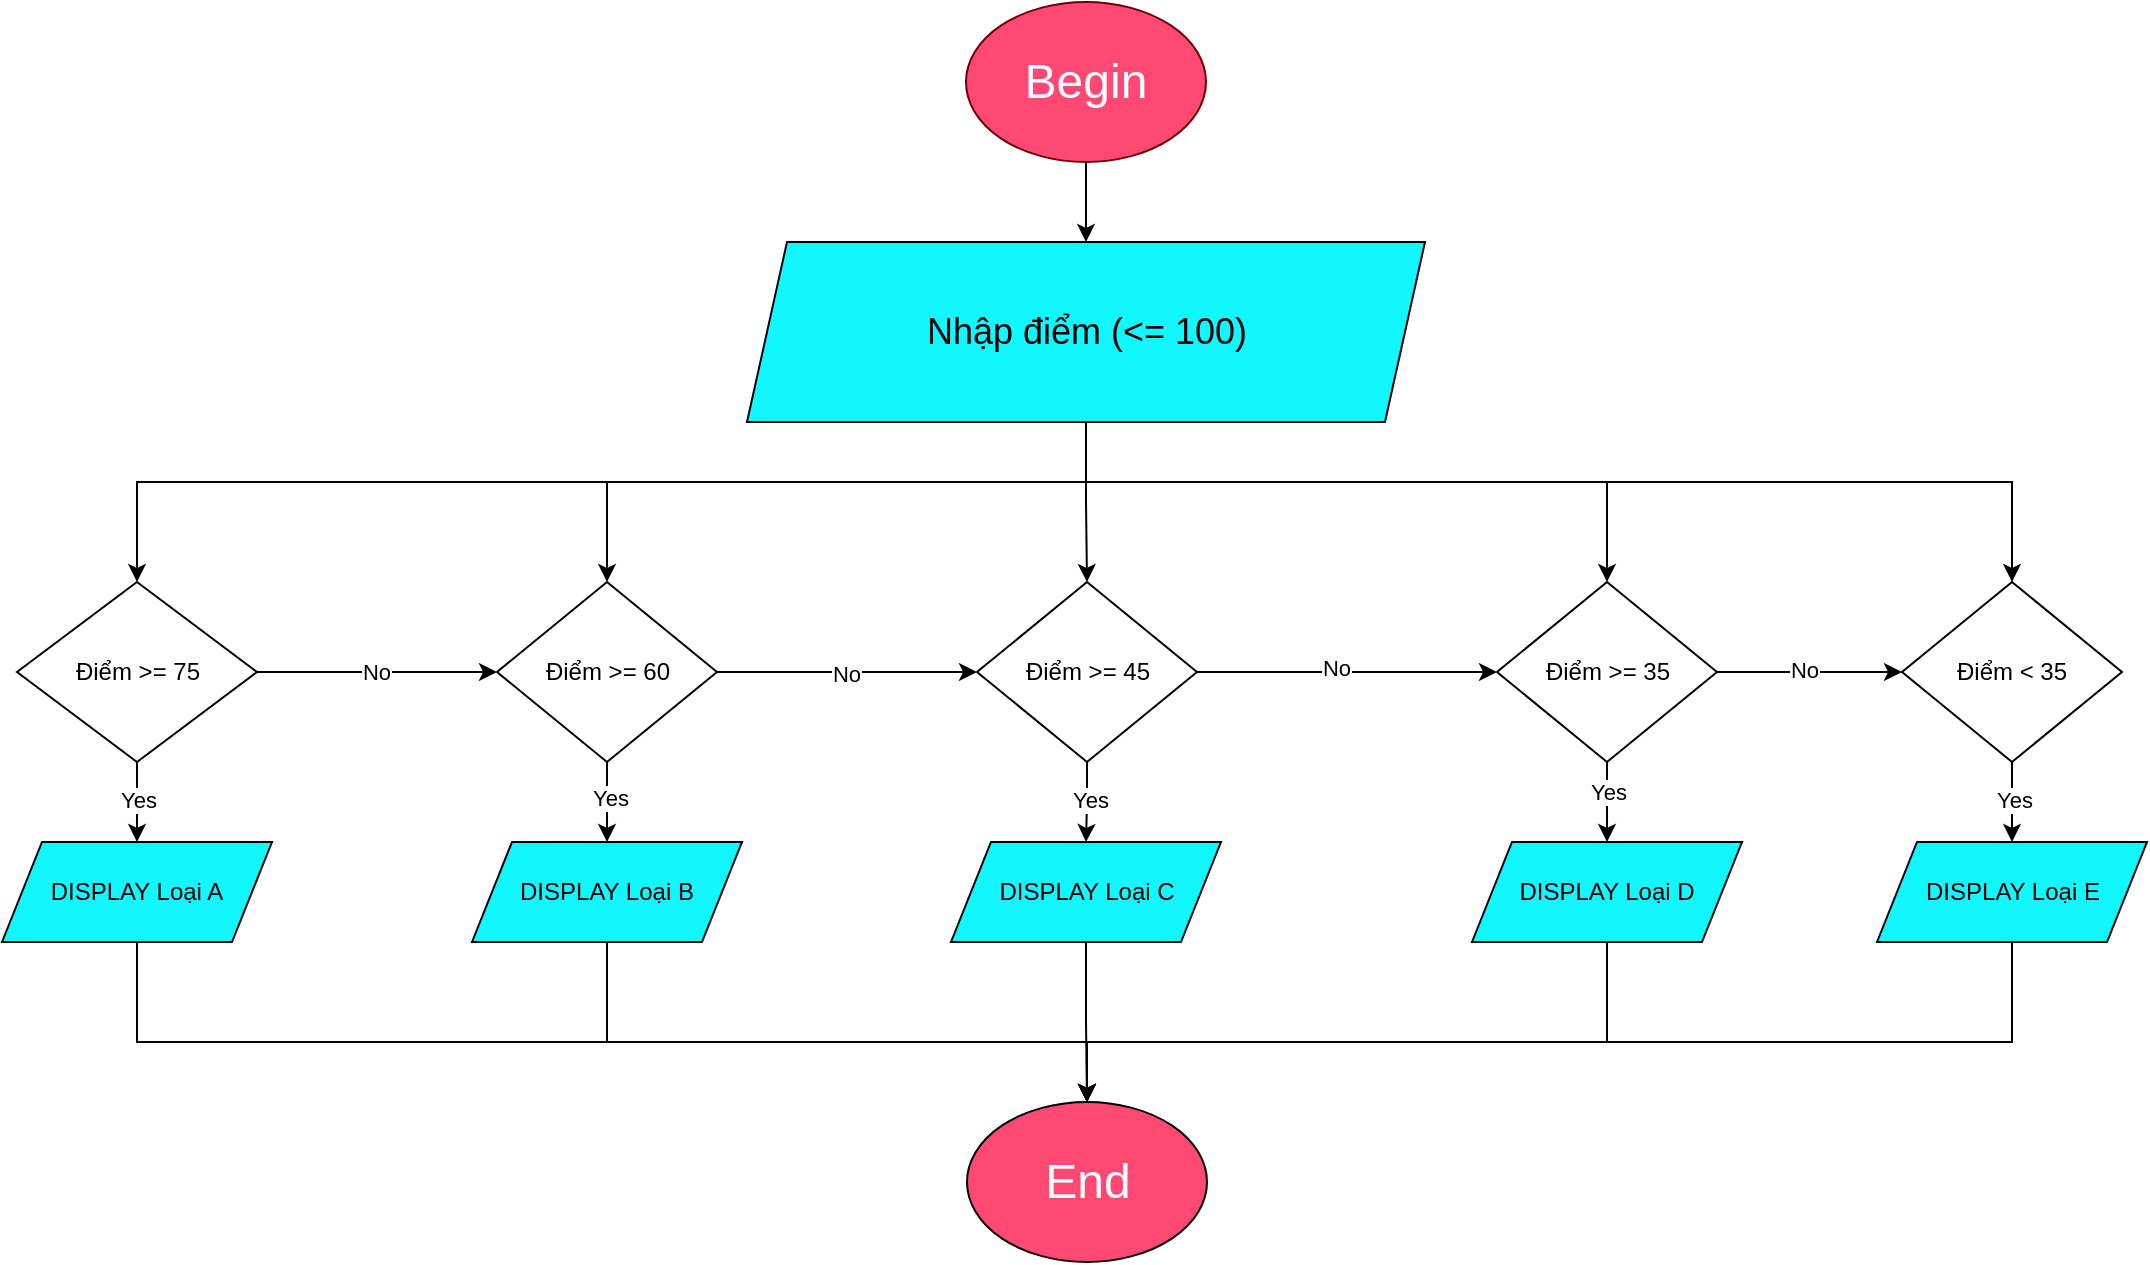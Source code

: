 <mxfile version="26.1.0">
  <diagram name="Trang-1" id="SNyLF7WLVt0RgOJiWV7A">
    <mxGraphModel dx="2049" dy="1066" grid="1" gridSize="10" guides="1" tooltips="1" connect="1" arrows="1" fold="1" page="1" pageScale="1" pageWidth="1169" pageHeight="827" math="0" shadow="0">
      <root>
        <mxCell id="0" />
        <mxCell id="1" parent="0" />
        <mxCell id="JQXlsujtpSPb5J3OnKx7-1" value="" style="edgeStyle=orthogonalEdgeStyle;rounded=0;orthogonalLoop=1;jettySize=auto;html=1;" edge="1" parent="1" source="JQXlsujtpSPb5J3OnKx7-2" target="JQXlsujtpSPb5J3OnKx7-4">
          <mxGeometry relative="1" as="geometry" />
        </mxCell>
        <mxCell id="JQXlsujtpSPb5J3OnKx7-2" value="&lt;font style=&quot;font-size: 24px;&quot;&gt;Begin&lt;/font&gt;" style="ellipse;whiteSpace=wrap;html=1;fillColor=#FF4974;fontColor=#ffffff;strokeColor=#6F0000;" vertex="1" parent="1">
          <mxGeometry x="530" y="99" width="120" height="80" as="geometry" />
        </mxCell>
        <mxCell id="JQXlsujtpSPb5J3OnKx7-12" style="edgeStyle=orthogonalEdgeStyle;rounded=0;orthogonalLoop=1;jettySize=auto;html=1;" edge="1" parent="1" source="JQXlsujtpSPb5J3OnKx7-4" target="JQXlsujtpSPb5J3OnKx7-10">
          <mxGeometry relative="1" as="geometry">
            <Array as="points">
              <mxPoint x="589.5" y="339" />
              <mxPoint x="115.5" y="339" />
            </Array>
          </mxGeometry>
        </mxCell>
        <mxCell id="JQXlsujtpSPb5J3OnKx7-25" style="edgeStyle=orthogonalEdgeStyle;rounded=0;orthogonalLoop=1;jettySize=auto;html=1;entryX=0.5;entryY=0;entryDx=0;entryDy=0;" edge="1" parent="1" source="JQXlsujtpSPb5J3OnKx7-4" target="JQXlsujtpSPb5J3OnKx7-15">
          <mxGeometry relative="1" as="geometry">
            <Array as="points">
              <mxPoint x="590.5" y="339" />
              <mxPoint x="350.5" y="339" />
            </Array>
          </mxGeometry>
        </mxCell>
        <mxCell id="JQXlsujtpSPb5J3OnKx7-26" style="edgeStyle=orthogonalEdgeStyle;rounded=0;orthogonalLoop=1;jettySize=auto;html=1;" edge="1" parent="1" source="JQXlsujtpSPb5J3OnKx7-4" target="JQXlsujtpSPb5J3OnKx7-22">
          <mxGeometry relative="1" as="geometry" />
        </mxCell>
        <mxCell id="JQXlsujtpSPb5J3OnKx7-28" style="edgeStyle=orthogonalEdgeStyle;rounded=0;orthogonalLoop=1;jettySize=auto;html=1;entryX=0.5;entryY=0;entryDx=0;entryDy=0;" edge="1" parent="1" source="JQXlsujtpSPb5J3OnKx7-4" target="JQXlsujtpSPb5J3OnKx7-27">
          <mxGeometry relative="1" as="geometry">
            <Array as="points">
              <mxPoint x="590.5" y="339" />
              <mxPoint x="850.5" y="339" />
            </Array>
          </mxGeometry>
        </mxCell>
        <mxCell id="JQXlsujtpSPb5J3OnKx7-42" style="edgeStyle=orthogonalEdgeStyle;rounded=0;orthogonalLoop=1;jettySize=auto;html=1;entryX=0.5;entryY=0;entryDx=0;entryDy=0;" edge="1" parent="1" source="JQXlsujtpSPb5J3OnKx7-4" target="JQXlsujtpSPb5J3OnKx7-40">
          <mxGeometry relative="1" as="geometry">
            <Array as="points">
              <mxPoint x="590.5" y="339" />
              <mxPoint x="1052.5" y="339" />
            </Array>
          </mxGeometry>
        </mxCell>
        <mxCell id="JQXlsujtpSPb5J3OnKx7-4" value="&lt;font style=&quot;font-size: 18px;&quot;&gt;Nhập điểm (&amp;lt;= 100)&lt;/font&gt;" style="shape=parallelogram;perimeter=parallelogramPerimeter;whiteSpace=wrap;html=1;fixedSize=1;fillColor=#11F7FF;" vertex="1" parent="1">
          <mxGeometry x="420.5" y="219" width="339" height="90" as="geometry" />
        </mxCell>
        <mxCell id="JQXlsujtpSPb5J3OnKx7-14" value="" style="edgeStyle=orthogonalEdgeStyle;rounded=0;orthogonalLoop=1;jettySize=auto;html=1;" edge="1" parent="1" source="JQXlsujtpSPb5J3OnKx7-10" target="JQXlsujtpSPb5J3OnKx7-13">
          <mxGeometry relative="1" as="geometry" />
        </mxCell>
        <mxCell id="JQXlsujtpSPb5J3OnKx7-19" value="Yes" style="edgeLabel;html=1;align=center;verticalAlign=middle;resizable=0;points=[];" vertex="1" connectable="0" parent="JQXlsujtpSPb5J3OnKx7-14">
          <mxGeometry x="-0.071" relative="1" as="geometry">
            <mxPoint as="offset" />
          </mxGeometry>
        </mxCell>
        <mxCell id="JQXlsujtpSPb5J3OnKx7-20" value="" style="edgeStyle=orthogonalEdgeStyle;rounded=0;orthogonalLoop=1;jettySize=auto;html=1;" edge="1" parent="1" source="JQXlsujtpSPb5J3OnKx7-10" target="JQXlsujtpSPb5J3OnKx7-15">
          <mxGeometry relative="1" as="geometry" />
        </mxCell>
        <mxCell id="JQXlsujtpSPb5J3OnKx7-21" value="No" style="edgeLabel;html=1;align=center;verticalAlign=middle;resizable=0;points=[];" vertex="1" connectable="0" parent="JQXlsujtpSPb5J3OnKx7-20">
          <mxGeometry x="-0.005" relative="1" as="geometry">
            <mxPoint as="offset" />
          </mxGeometry>
        </mxCell>
        <mxCell id="JQXlsujtpSPb5J3OnKx7-10" value="Điểm &amp;gt;= 75" style="rhombus;whiteSpace=wrap;html=1;" vertex="1" parent="1">
          <mxGeometry x="55.5" y="389" width="120" height="90" as="geometry" />
        </mxCell>
        <mxCell id="JQXlsujtpSPb5J3OnKx7-49" style="edgeStyle=orthogonalEdgeStyle;rounded=0;orthogonalLoop=1;jettySize=auto;html=1;" edge="1" parent="1" source="JQXlsujtpSPb5J3OnKx7-13" target="JQXlsujtpSPb5J3OnKx7-48">
          <mxGeometry relative="1" as="geometry">
            <Array as="points">
              <mxPoint x="115.5" y="619" />
              <mxPoint x="590.5" y="619" />
            </Array>
          </mxGeometry>
        </mxCell>
        <mxCell id="JQXlsujtpSPb5J3OnKx7-13" value="&lt;font style=&quot;font-size: 12px;&quot;&gt;DISPLAY Loại A&lt;/font&gt;" style="shape=parallelogram;perimeter=parallelogramPerimeter;whiteSpace=wrap;html=1;fixedSize=1;fillColor=#11F7FF;" vertex="1" parent="1">
          <mxGeometry x="48" y="519" width="135" height="50" as="geometry" />
        </mxCell>
        <mxCell id="JQXlsujtpSPb5J3OnKx7-18" value="" style="edgeStyle=orthogonalEdgeStyle;rounded=0;orthogonalLoop=1;jettySize=auto;html=1;" edge="1" parent="1" source="JQXlsujtpSPb5J3OnKx7-15" target="JQXlsujtpSPb5J3OnKx7-17">
          <mxGeometry relative="1" as="geometry" />
        </mxCell>
        <mxCell id="JQXlsujtpSPb5J3OnKx7-31" value="Yes" style="edgeLabel;html=1;align=center;verticalAlign=middle;resizable=0;points=[];" vertex="1" connectable="0" parent="JQXlsujtpSPb5J3OnKx7-18">
          <mxGeometry x="-0.107" y="1" relative="1" as="geometry">
            <mxPoint as="offset" />
          </mxGeometry>
        </mxCell>
        <mxCell id="JQXlsujtpSPb5J3OnKx7-33" value="" style="edgeStyle=orthogonalEdgeStyle;rounded=0;orthogonalLoop=1;jettySize=auto;html=1;entryX=0;entryY=0.5;entryDx=0;entryDy=0;" edge="1" parent="1" source="JQXlsujtpSPb5J3OnKx7-15" target="JQXlsujtpSPb5J3OnKx7-22">
          <mxGeometry relative="1" as="geometry">
            <mxPoint x="480.5" y="434" as="targetPoint" />
          </mxGeometry>
        </mxCell>
        <mxCell id="JQXlsujtpSPb5J3OnKx7-34" value="No" style="edgeLabel;html=1;align=center;verticalAlign=middle;resizable=0;points=[];" vertex="1" connectable="0" parent="JQXlsujtpSPb5J3OnKx7-33">
          <mxGeometry x="-0.013" y="-1" relative="1" as="geometry">
            <mxPoint as="offset" />
          </mxGeometry>
        </mxCell>
        <mxCell id="JQXlsujtpSPb5J3OnKx7-15" value="Điểm &amp;gt;= 60" style="rhombus;whiteSpace=wrap;html=1;" vertex="1" parent="1">
          <mxGeometry x="295.5" y="389" width="110" height="90" as="geometry" />
        </mxCell>
        <mxCell id="JQXlsujtpSPb5J3OnKx7-50" style="edgeStyle=orthogonalEdgeStyle;rounded=0;orthogonalLoop=1;jettySize=auto;html=1;" edge="1" parent="1" source="JQXlsujtpSPb5J3OnKx7-17" target="JQXlsujtpSPb5J3OnKx7-48">
          <mxGeometry relative="1" as="geometry">
            <Array as="points">
              <mxPoint x="350.5" y="619" />
              <mxPoint x="590.5" y="619" />
            </Array>
          </mxGeometry>
        </mxCell>
        <mxCell id="JQXlsujtpSPb5J3OnKx7-17" value="&lt;font style=&quot;font-size: 12px;&quot;&gt;DISPLAY Loại B&lt;/font&gt;" style="shape=parallelogram;perimeter=parallelogramPerimeter;whiteSpace=wrap;html=1;fixedSize=1;fillColor=#11F7FF;" vertex="1" parent="1">
          <mxGeometry x="283" y="519" width="135" height="50" as="geometry" />
        </mxCell>
        <mxCell id="JQXlsujtpSPb5J3OnKx7-24" value="" style="edgeStyle=orthogonalEdgeStyle;rounded=0;orthogonalLoop=1;jettySize=auto;html=1;" edge="1" parent="1" source="JQXlsujtpSPb5J3OnKx7-22" target="JQXlsujtpSPb5J3OnKx7-23">
          <mxGeometry relative="1" as="geometry" />
        </mxCell>
        <mxCell id="JQXlsujtpSPb5J3OnKx7-35" value="Yes" style="edgeLabel;html=1;align=center;verticalAlign=middle;resizable=0;points=[];" vertex="1" connectable="0" parent="JQXlsujtpSPb5J3OnKx7-24">
          <mxGeometry x="-0.094" y="1" relative="1" as="geometry">
            <mxPoint as="offset" />
          </mxGeometry>
        </mxCell>
        <mxCell id="JQXlsujtpSPb5J3OnKx7-37" value="" style="edgeStyle=orthogonalEdgeStyle;rounded=0;orthogonalLoop=1;jettySize=auto;html=1;entryX=0;entryY=0.5;entryDx=0;entryDy=0;" edge="1" parent="1" source="JQXlsujtpSPb5J3OnKx7-22" target="JQXlsujtpSPb5J3OnKx7-27">
          <mxGeometry relative="1" as="geometry">
            <mxPoint x="720.5" y="434" as="targetPoint" />
          </mxGeometry>
        </mxCell>
        <mxCell id="JQXlsujtpSPb5J3OnKx7-39" value="No" style="edgeLabel;html=1;align=center;verticalAlign=middle;resizable=0;points=[];" vertex="1" connectable="0" parent="JQXlsujtpSPb5J3OnKx7-37">
          <mxGeometry x="-0.081" y="2" relative="1" as="geometry">
            <mxPoint as="offset" />
          </mxGeometry>
        </mxCell>
        <mxCell id="JQXlsujtpSPb5J3OnKx7-22" value="Điểm &amp;gt;= 45" style="rhombus;whiteSpace=wrap;html=1;" vertex="1" parent="1">
          <mxGeometry x="535.5" y="389" width="110" height="90" as="geometry" />
        </mxCell>
        <mxCell id="JQXlsujtpSPb5J3OnKx7-51" value="" style="edgeStyle=orthogonalEdgeStyle;rounded=0;orthogonalLoop=1;jettySize=auto;html=1;" edge="1" parent="1" source="JQXlsujtpSPb5J3OnKx7-23" target="JQXlsujtpSPb5J3OnKx7-48">
          <mxGeometry relative="1" as="geometry" />
        </mxCell>
        <mxCell id="JQXlsujtpSPb5J3OnKx7-23" value="&lt;font style=&quot;font-size: 12px;&quot;&gt;DISPLAY Loại C&lt;/font&gt;" style="shape=parallelogram;perimeter=parallelogramPerimeter;whiteSpace=wrap;html=1;fixedSize=1;fillColor=#11F7FF;" vertex="1" parent="1">
          <mxGeometry x="522.5" y="519" width="135" height="50" as="geometry" />
        </mxCell>
        <mxCell id="JQXlsujtpSPb5J3OnKx7-30" value="" style="edgeStyle=orthogonalEdgeStyle;rounded=0;orthogonalLoop=1;jettySize=auto;html=1;" edge="1" parent="1" source="JQXlsujtpSPb5J3OnKx7-27" target="JQXlsujtpSPb5J3OnKx7-29">
          <mxGeometry relative="1" as="geometry" />
        </mxCell>
        <mxCell id="JQXlsujtpSPb5J3OnKx7-43" value="Yes" style="edgeLabel;html=1;align=center;verticalAlign=middle;resizable=0;points=[];" vertex="1" connectable="0" parent="JQXlsujtpSPb5J3OnKx7-30">
          <mxGeometry x="-0.25" relative="1" as="geometry">
            <mxPoint as="offset" />
          </mxGeometry>
        </mxCell>
        <mxCell id="JQXlsujtpSPb5J3OnKx7-46" value="" style="edgeStyle=orthogonalEdgeStyle;rounded=0;orthogonalLoop=1;jettySize=auto;html=1;" edge="1" parent="1" source="JQXlsujtpSPb5J3OnKx7-27" target="JQXlsujtpSPb5J3OnKx7-40">
          <mxGeometry relative="1" as="geometry" />
        </mxCell>
        <mxCell id="JQXlsujtpSPb5J3OnKx7-47" value="No" style="edgeLabel;html=1;align=center;verticalAlign=middle;resizable=0;points=[];" vertex="1" connectable="0" parent="JQXlsujtpSPb5J3OnKx7-46">
          <mxGeometry x="-0.066" y="1" relative="1" as="geometry">
            <mxPoint as="offset" />
          </mxGeometry>
        </mxCell>
        <mxCell id="JQXlsujtpSPb5J3OnKx7-27" value="Điểm &amp;gt;= 35" style="rhombus;whiteSpace=wrap;html=1;" vertex="1" parent="1">
          <mxGeometry x="795.5" y="389" width="110" height="90" as="geometry" />
        </mxCell>
        <mxCell id="JQXlsujtpSPb5J3OnKx7-52" style="edgeStyle=orthogonalEdgeStyle;rounded=0;orthogonalLoop=1;jettySize=auto;html=1;" edge="1" parent="1" source="JQXlsujtpSPb5J3OnKx7-29" target="JQXlsujtpSPb5J3OnKx7-48">
          <mxGeometry relative="1" as="geometry">
            <Array as="points">
              <mxPoint x="850.5" y="619" />
              <mxPoint x="590.5" y="619" />
            </Array>
          </mxGeometry>
        </mxCell>
        <mxCell id="JQXlsujtpSPb5J3OnKx7-29" value="&lt;font style=&quot;font-size: 12px;&quot;&gt;DISPLAY Loại D&lt;/font&gt;" style="shape=parallelogram;perimeter=parallelogramPerimeter;whiteSpace=wrap;html=1;fixedSize=1;fillColor=#11F7FF;" vertex="1" parent="1">
          <mxGeometry x="783" y="519" width="135" height="50" as="geometry" />
        </mxCell>
        <mxCell id="JQXlsujtpSPb5J3OnKx7-44" value="" style="edgeStyle=orthogonalEdgeStyle;rounded=0;orthogonalLoop=1;jettySize=auto;html=1;" edge="1" parent="1" source="JQXlsujtpSPb5J3OnKx7-40" target="JQXlsujtpSPb5J3OnKx7-41">
          <mxGeometry relative="1" as="geometry" />
        </mxCell>
        <mxCell id="JQXlsujtpSPb5J3OnKx7-45" value="Yes" style="edgeLabel;html=1;align=center;verticalAlign=middle;resizable=0;points=[];" vertex="1" connectable="0" parent="JQXlsujtpSPb5J3OnKx7-44">
          <mxGeometry x="-0.08" y="1" relative="1" as="geometry">
            <mxPoint as="offset" />
          </mxGeometry>
        </mxCell>
        <mxCell id="JQXlsujtpSPb5J3OnKx7-40" value="Điểm &amp;lt; 35" style="rhombus;whiteSpace=wrap;html=1;" vertex="1" parent="1">
          <mxGeometry x="998" y="389" width="110" height="90" as="geometry" />
        </mxCell>
        <mxCell id="JQXlsujtpSPb5J3OnKx7-53" style="edgeStyle=orthogonalEdgeStyle;rounded=0;orthogonalLoop=1;jettySize=auto;html=1;" edge="1" parent="1" source="JQXlsujtpSPb5J3OnKx7-41" target="JQXlsujtpSPb5J3OnKx7-48">
          <mxGeometry relative="1" as="geometry">
            <Array as="points">
              <mxPoint x="1053.5" y="619" />
              <mxPoint x="590.5" y="619" />
            </Array>
          </mxGeometry>
        </mxCell>
        <mxCell id="JQXlsujtpSPb5J3OnKx7-41" value="&lt;font style=&quot;font-size: 12px;&quot;&gt;DISPLAY Loại E&lt;/font&gt;" style="shape=parallelogram;perimeter=parallelogramPerimeter;whiteSpace=wrap;html=1;fixedSize=1;fillColor=#11F7FF;" vertex="1" parent="1">
          <mxGeometry x="985.5" y="519" width="135" height="50" as="geometry" />
        </mxCell>
        <mxCell id="JQXlsujtpSPb5J3OnKx7-48" value="&lt;span style=&quot;font-size: 24px;&quot;&gt;&lt;font style=&quot;color: rgb(255, 255, 255);&quot;&gt;End&lt;/font&gt;&lt;/span&gt;" style="ellipse;whiteSpace=wrap;html=1;fillColor=light-dark(#ff4974, #ededed);" vertex="1" parent="1">
          <mxGeometry x="530.5" y="649" width="120" height="80" as="geometry" />
        </mxCell>
      </root>
    </mxGraphModel>
  </diagram>
</mxfile>
